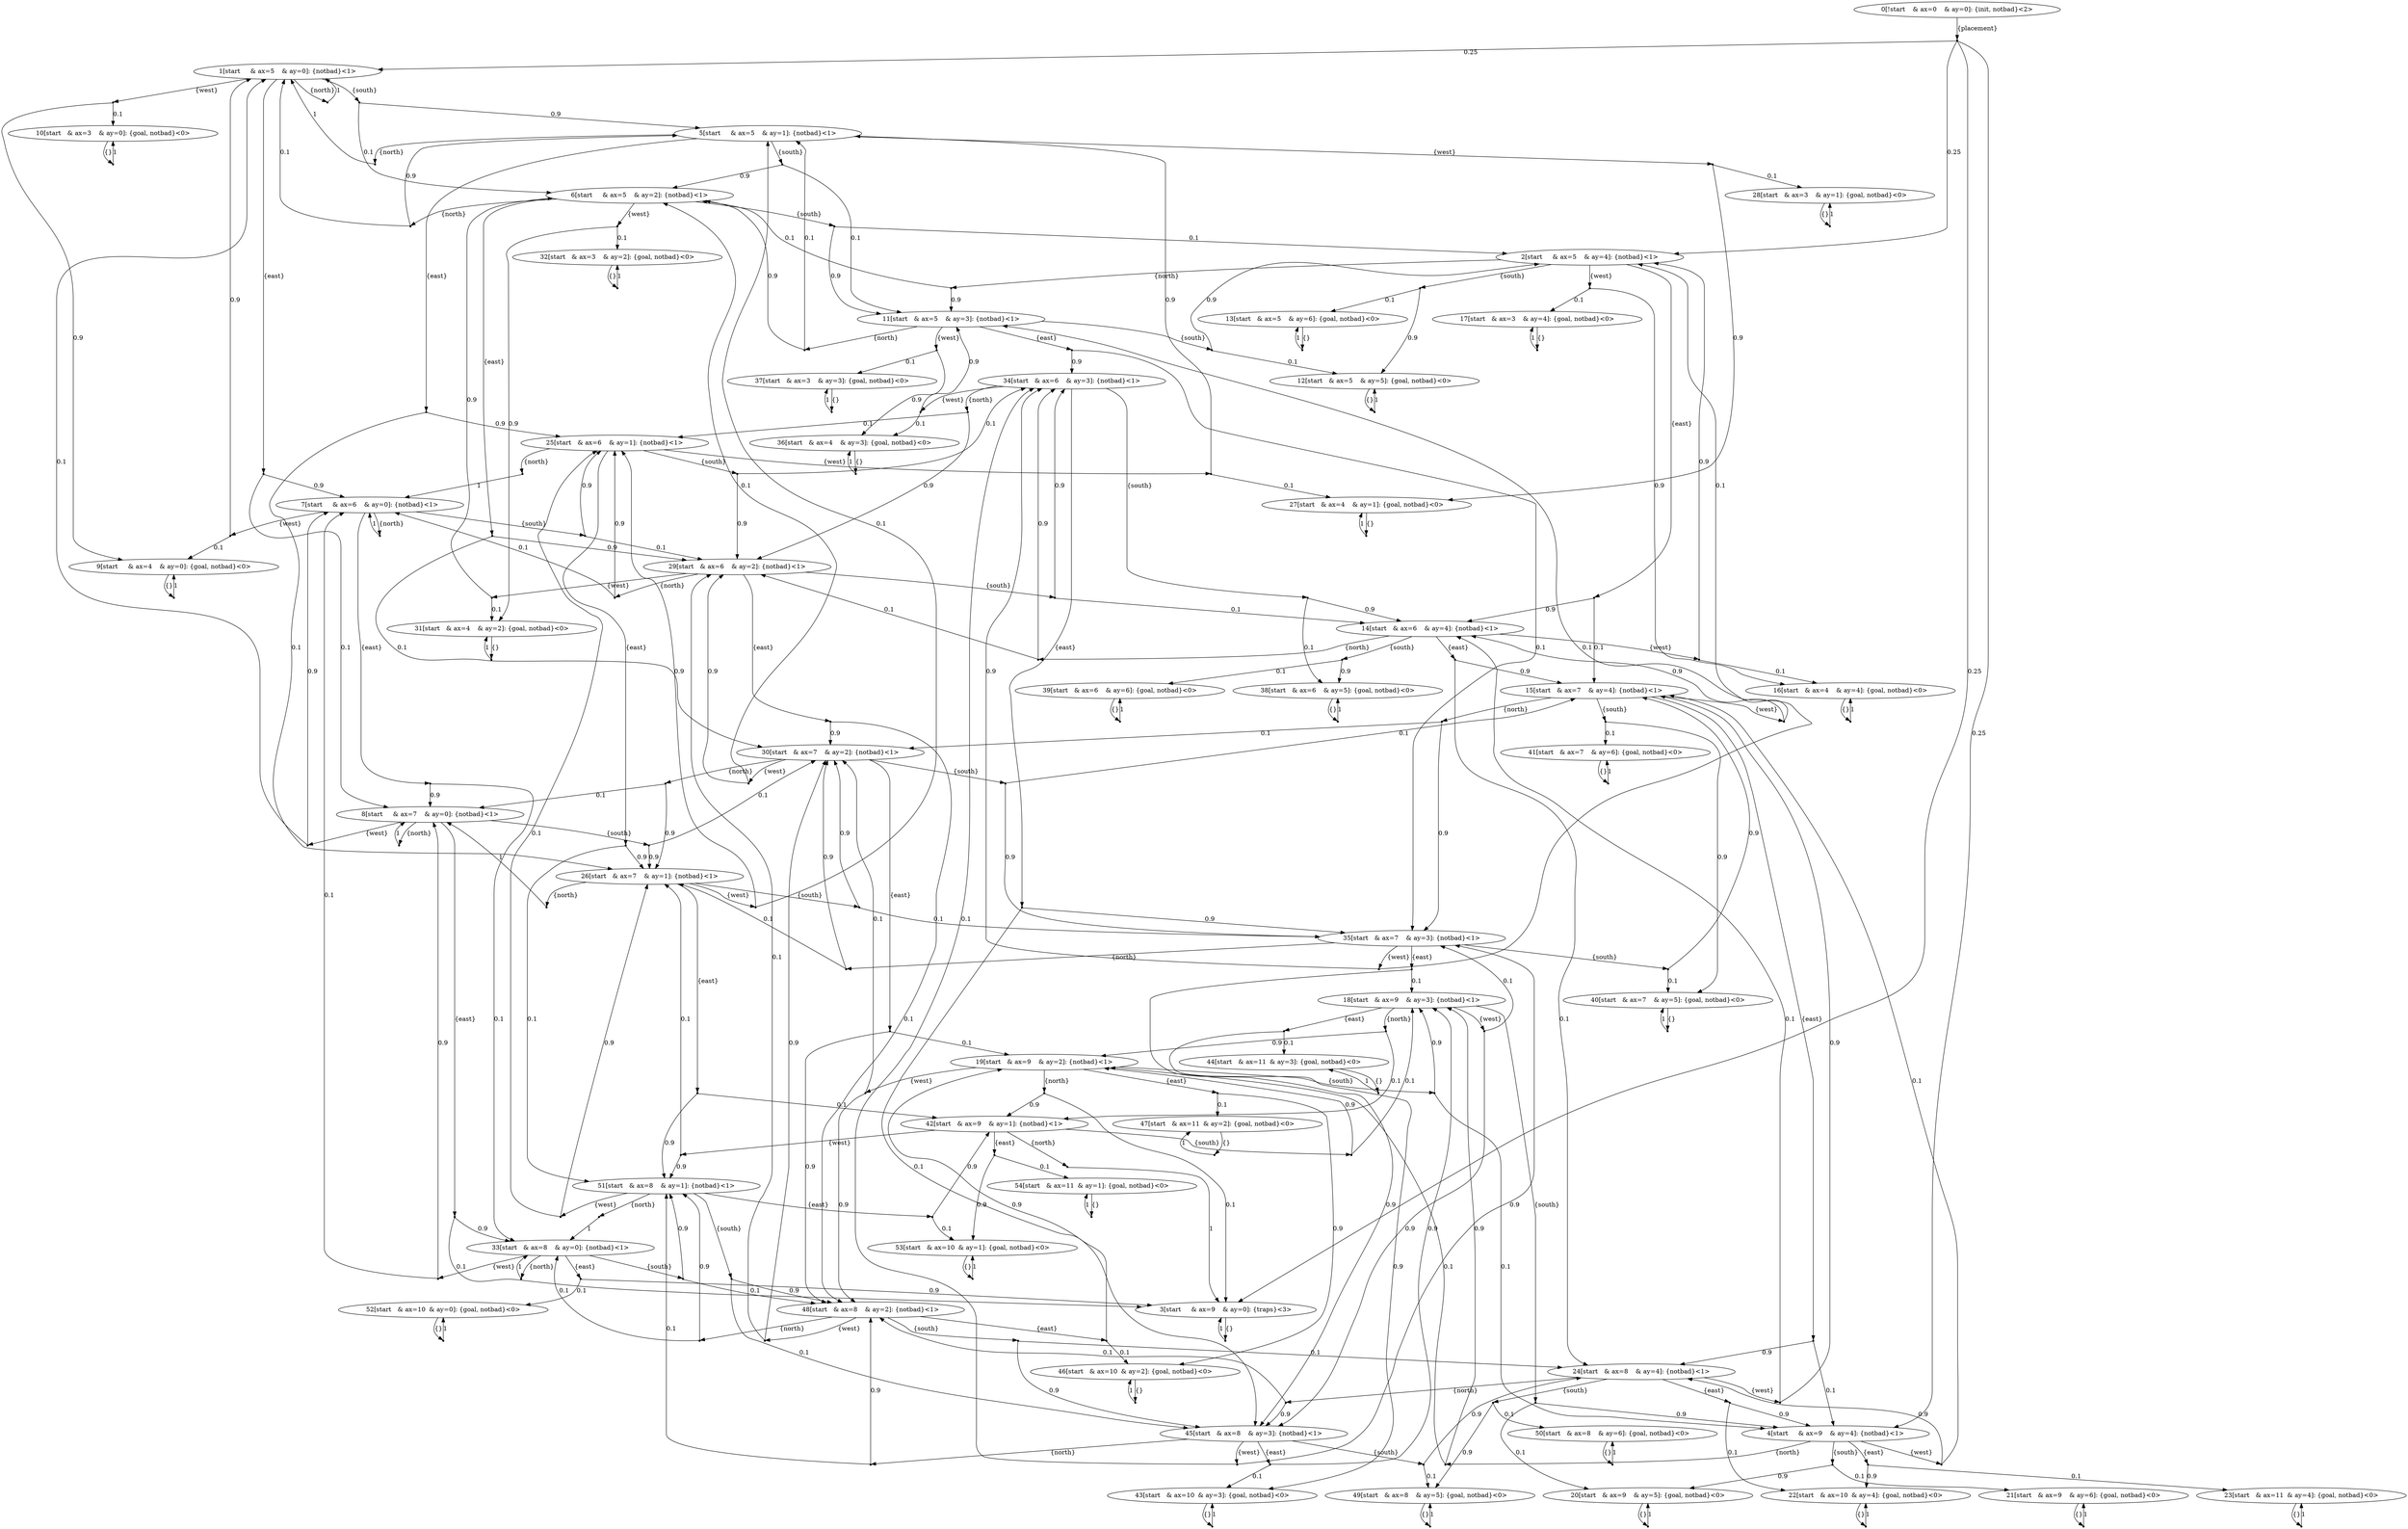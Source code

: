 digraph model {
	0 [ label = "0[!start	& ax=0	& ay=0]: {init, notbad}<2>" ];
	1 [ label = "1[start	& ax=5	& ay=0]: {notbad}<1>" ];
	2 [ label = "2[start	& ax=5	& ay=4]: {notbad}<1>" ];
	3 [ label = "3[start	& ax=9	& ay=0]: {traps}<3>" ];
	4 [ label = "4[start	& ax=9	& ay=4]: {notbad}<1>" ];
	5 [ label = "5[start	& ax=5	& ay=1]: {notbad}<1>" ];
	6 [ label = "6[start	& ax=5	& ay=2]: {notbad}<1>" ];
	7 [ label = "7[start	& ax=6	& ay=0]: {notbad}<1>" ];
	8 [ label = "8[start	& ax=7	& ay=0]: {notbad}<1>" ];
	9 [ label = "9[start	& ax=4	& ay=0]: {goal, notbad}<0>" ];
	10 [ label = "10[start	& ax=3	& ay=0]: {goal, notbad}<0>" ];
	11 [ label = "11[start	& ax=5	& ay=3]: {notbad}<1>" ];
	12 [ label = "12[start	& ax=5	& ay=5]: {goal, notbad}<0>" ];
	13 [ label = "13[start	& ax=5	& ay=6]: {goal, notbad}<0>" ];
	14 [ label = "14[start	& ax=6	& ay=4]: {notbad}<1>" ];
	15 [ label = "15[start	& ax=7	& ay=4]: {notbad}<1>" ];
	16 [ label = "16[start	& ax=4	& ay=4]: {goal, notbad}<0>" ];
	17 [ label = "17[start	& ax=3	& ay=4]: {goal, notbad}<0>" ];
	18 [ label = "18[start	& ax=9	& ay=3]: {notbad}<1>" ];
	19 [ label = "19[start	& ax=9	& ay=2]: {notbad}<1>" ];
	20 [ label = "20[start	& ax=9	& ay=5]: {goal, notbad}<0>" ];
	21 [ label = "21[start	& ax=9	& ay=6]: {goal, notbad}<0>" ];
	22 [ label = "22[start	& ax=10	& ay=4]: {goal, notbad}<0>" ];
	23 [ label = "23[start	& ax=11	& ay=4]: {goal, notbad}<0>" ];
	24 [ label = "24[start	& ax=8	& ay=4]: {notbad}<1>" ];
	25 [ label = "25[start	& ax=6	& ay=1]: {notbad}<1>" ];
	26 [ label = "26[start	& ax=7	& ay=1]: {notbad}<1>" ];
	27 [ label = "27[start	& ax=4	& ay=1]: {goal, notbad}<0>" ];
	28 [ label = "28[start	& ax=3	& ay=1]: {goal, notbad}<0>" ];
	29 [ label = "29[start	& ax=6	& ay=2]: {notbad}<1>" ];
	30 [ label = "30[start	& ax=7	& ay=2]: {notbad}<1>" ];
	31 [ label = "31[start	& ax=4	& ay=2]: {goal, notbad}<0>" ];
	32 [ label = "32[start	& ax=3	& ay=2]: {goal, notbad}<0>" ];
	33 [ label = "33[start	& ax=8	& ay=0]: {notbad}<1>" ];
	34 [ label = "34[start	& ax=6	& ay=3]: {notbad}<1>" ];
	35 [ label = "35[start	& ax=7	& ay=3]: {notbad}<1>" ];
	36 [ label = "36[start	& ax=4	& ay=3]: {goal, notbad}<0>" ];
	37 [ label = "37[start	& ax=3	& ay=3]: {goal, notbad}<0>" ];
	38 [ label = "38[start	& ax=6	& ay=5]: {goal, notbad}<0>" ];
	39 [ label = "39[start	& ax=6	& ay=6]: {goal, notbad}<0>" ];
	40 [ label = "40[start	& ax=7	& ay=5]: {goal, notbad}<0>" ];
	41 [ label = "41[start	& ax=7	& ay=6]: {goal, notbad}<0>" ];
	42 [ label = "42[start	& ax=9	& ay=1]: {notbad}<1>" ];
	43 [ label = "43[start	& ax=10	& ay=3]: {goal, notbad}<0>" ];
	44 [ label = "44[start	& ax=11	& ay=3]: {goal, notbad}<0>" ];
	45 [ label = "45[start	& ax=8	& ay=3]: {notbad}<1>" ];
	46 [ label = "46[start	& ax=10	& ay=2]: {goal, notbad}<0>" ];
	47 [ label = "47[start	& ax=11	& ay=2]: {goal, notbad}<0>" ];
	48 [ label = "48[start	& ax=8	& ay=2]: {notbad}<1>" ];
	49 [ label = "49[start	& ax=8	& ay=5]: {goal, notbad}<0>" ];
	50 [ label = "50[start	& ax=8	& ay=6]: {goal, notbad}<0>" ];
	51 [ label = "51[start	& ax=8	& ay=1]: {notbad}<1>" ];
	52 [ label = "52[start	& ax=10	& ay=0]: {goal, notbad}<0>" ];
	53 [ label = "53[start	& ax=10	& ay=1]: {goal, notbad}<0>" ];
	54 [ label = "54[start	& ax=11	& ay=1]: {goal, notbad}<0>" ];
	"0c0" [shape = "point"];
	0 -> "0c0" [ label = "{placement}"]
;
	"0c0" -> 1 [ label= "0.25" ];
	"0c0" -> 2 [ label= "0.25" ];
	"0c0" -> 3 [ label= "0.25" ];
	"0c0" -> 4 [ label= "0.25" ];
	"1c0" [shape = "point"];
	1 -> "1c0" [ label = "{north}"]
;
	"1c0" -> 1 [ label= "1" ];
	"1c1" [shape = "point"];
	1 -> "1c1" [ label = "{south}"]
;
	"1c1" -> 5 [ label= "0.9" ];
	"1c1" -> 6 [ label= "0.1" ];
	"1c2" [shape = "point"];
	1 -> "1c2" [ label = "{east}"]
;
	"1c2" -> 7 [ label= "0.9" ];
	"1c2" -> 8 [ label= "0.1" ];
	"1c3" [shape = "point"];
	1 -> "1c3" [ label = "{west}"]
;
	"1c3" -> 9 [ label= "0.9" ];
	"1c3" -> 10 [ label= "0.1" ];
	"2c0" [shape = "point"];
	2 -> "2c0" [ label = "{north}"]
;
	"2c0" -> 6 [ label= "0.1" ];
	"2c0" -> 11 [ label= "0.9" ];
	"2c1" [shape = "point"];
	2 -> "2c1" [ label = "{south}"]
;
	"2c1" -> 12 [ label= "0.9" ];
	"2c1" -> 13 [ label= "0.1" ];
	"2c2" [shape = "point"];
	2 -> "2c2" [ label = "{east}"]
;
	"2c2" -> 14 [ label= "0.9" ];
	"2c2" -> 15 [ label= "0.1" ];
	"2c3" [shape = "point"];
	2 -> "2c3" [ label = "{west}"]
;
	"2c3" -> 16 [ label= "0.9" ];
	"2c3" -> 17 [ label= "0.1" ];
	"3c0" [shape = "point"];
	3 -> "3c0" [ label = "{}"]
;
	"3c0" -> 3 [ label= "1" ];
	"4c0" [shape = "point"];
	4 -> "4c0" [ label = "{north}"]
;
	"4c0" -> 18 [ label= "0.9" ];
	"4c0" -> 19 [ label= "0.1" ];
	"4c1" [shape = "point"];
	4 -> "4c1" [ label = "{south}"]
;
	"4c1" -> 20 [ label= "0.9" ];
	"4c1" -> 21 [ label= "0.1" ];
	"4c2" [shape = "point"];
	4 -> "4c2" [ label = "{east}"]
;
	"4c2" -> 22 [ label= "0.9" ];
	"4c2" -> 23 [ label= "0.1" ];
	"4c3" [shape = "point"];
	4 -> "4c3" [ label = "{west}"]
;
	"4c3" -> 15 [ label= "0.1" ];
	"4c3" -> 24 [ label= "0.9" ];
	"5c0" [shape = "point"];
	5 -> "5c0" [ label = "{north}"]
;
	"5c0" -> 1 [ label= "1" ];
	"5c1" [shape = "point"];
	5 -> "5c1" [ label = "{south}"]
;
	"5c1" -> 6 [ label= "0.9" ];
	"5c1" -> 11 [ label= "0.1" ];
	"5c2" [shape = "point"];
	5 -> "5c2" [ label = "{east}"]
;
	"5c2" -> 25 [ label= "0.9" ];
	"5c2" -> 26 [ label= "0.1" ];
	"5c3" [shape = "point"];
	5 -> "5c3" [ label = "{west}"]
;
	"5c3" -> 27 [ label= "0.9" ];
	"5c3" -> 28 [ label= "0.1" ];
	"6c0" [shape = "point"];
	6 -> "6c0" [ label = "{north}"]
;
	"6c0" -> 1 [ label= "0.1" ];
	"6c0" -> 5 [ label= "0.9" ];
	"6c1" [shape = "point"];
	6 -> "6c1" [ label = "{south}"]
;
	"6c1" -> 2 [ label= "0.1" ];
	"6c1" -> 11 [ label= "0.9" ];
	"6c2" [shape = "point"];
	6 -> "6c2" [ label = "{east}"]
;
	"6c2" -> 29 [ label= "0.9" ];
	"6c2" -> 30 [ label= "0.1" ];
	"6c3" [shape = "point"];
	6 -> "6c3" [ label = "{west}"]
;
	"6c3" -> 31 [ label= "0.9" ];
	"6c3" -> 32 [ label= "0.1" ];
	"7c0" [shape = "point"];
	7 -> "7c0" [ label = "{north}"]
;
	"7c0" -> 7 [ label= "1" ];
	"7c1" [shape = "point"];
	7 -> "7c1" [ label = "{south}"]
;
	"7c1" -> 25 [ label= "0.9" ];
	"7c1" -> 29 [ label= "0.1" ];
	"7c2" [shape = "point"];
	7 -> "7c2" [ label = "{east}"]
;
	"7c2" -> 8 [ label= "0.9" ];
	"7c2" -> 33 [ label= "0.1" ];
	"7c3" [shape = "point"];
	7 -> "7c3" [ label = "{west}"]
;
	"7c3" -> 1 [ label= "0.9" ];
	"7c3" -> 9 [ label= "0.1" ];
	"8c0" [shape = "point"];
	8 -> "8c0" [ label = "{north}"]
;
	"8c0" -> 8 [ label= "1" ];
	"8c1" [shape = "point"];
	8 -> "8c1" [ label = "{south}"]
;
	"8c1" -> 26 [ label= "0.9" ];
	"8c1" -> 30 [ label= "0.1" ];
	"8c2" [shape = "point"];
	8 -> "8c2" [ label = "{east}"]
;
	"8c2" -> 3 [ label= "0.1" ];
	"8c2" -> 33 [ label= "0.9" ];
	"8c3" [shape = "point"];
	8 -> "8c3" [ label = "{west}"]
;
	"8c3" -> 1 [ label= "0.1" ];
	"8c3" -> 7 [ label= "0.9" ];
	"9c0" [shape = "point"];
	9 -> "9c0" [ label = "{}"]
;
	"9c0" -> 9 [ label= "1" ];
	"10c0" [shape = "point"];
	10 -> "10c0" [ label = "{}"]
;
	"10c0" -> 10 [ label= "1" ];
	"11c0" [shape = "point"];
	11 -> "11c0" [ label = "{north}"]
;
	"11c0" -> 5 [ label= "0.1" ];
	"11c0" -> 6 [ label= "0.9" ];
	"11c1" [shape = "point"];
	11 -> "11c1" [ label = "{south}"]
;
	"11c1" -> 2 [ label= "0.9" ];
	"11c1" -> 12 [ label= "0.1" ];
	"11c2" [shape = "point"];
	11 -> "11c2" [ label = "{east}"]
;
	"11c2" -> 34 [ label= "0.9" ];
	"11c2" -> 35 [ label= "0.1" ];
	"11c3" [shape = "point"];
	11 -> "11c3" [ label = "{west}"]
;
	"11c3" -> 36 [ label= "0.9" ];
	"11c3" -> 37 [ label= "0.1" ];
	"12c0" [shape = "point"];
	12 -> "12c0" [ label = "{}"]
;
	"12c0" -> 12 [ label= "1" ];
	"13c0" [shape = "point"];
	13 -> "13c0" [ label = "{}"]
;
	"13c0" -> 13 [ label= "1" ];
	"14c0" [shape = "point"];
	14 -> "14c0" [ label = "{north}"]
;
	"14c0" -> 29 [ label= "0.1" ];
	"14c0" -> 34 [ label= "0.9" ];
	"14c1" [shape = "point"];
	14 -> "14c1" [ label = "{south}"]
;
	"14c1" -> 38 [ label= "0.9" ];
	"14c1" -> 39 [ label= "0.1" ];
	"14c2" [shape = "point"];
	14 -> "14c2" [ label = "{east}"]
;
	"14c2" -> 15 [ label= "0.9" ];
	"14c2" -> 24 [ label= "0.1" ];
	"14c3" [shape = "point"];
	14 -> "14c3" [ label = "{west}"]
;
	"14c3" -> 2 [ label= "0.9" ];
	"14c3" -> 16 [ label= "0.1" ];
	"15c0" [shape = "point"];
	15 -> "15c0" [ label = "{north}"]
;
	"15c0" -> 30 [ label= "0.1" ];
	"15c0" -> 35 [ label= "0.9" ];
	"15c1" [shape = "point"];
	15 -> "15c1" [ label = "{south}"]
;
	"15c1" -> 40 [ label= "0.9" ];
	"15c1" -> 41 [ label= "0.1" ];
	"15c2" [shape = "point"];
	15 -> "15c2" [ label = "{east}"]
;
	"15c2" -> 4 [ label= "0.1" ];
	"15c2" -> 24 [ label= "0.9" ];
	"15c3" [shape = "point"];
	15 -> "15c3" [ label = "{west}"]
;
	"15c3" -> 2 [ label= "0.1" ];
	"15c3" -> 14 [ label= "0.9" ];
	"16c0" [shape = "point"];
	16 -> "16c0" [ label = "{}"]
;
	"16c0" -> 16 [ label= "1" ];
	"17c0" [shape = "point"];
	17 -> "17c0" [ label = "{}"]
;
	"17c0" -> 17 [ label= "1" ];
	"18c0" [shape = "point"];
	18 -> "18c0" [ label = "{north}"]
;
	"18c0" -> 19 [ label= "0.9" ];
	"18c0" -> 42 [ label= "0.1" ];
	"18c1" [shape = "point"];
	18 -> "18c1" [ label = "{south}"]
;
	"18c1" -> 4 [ label= "0.9" ];
	"18c1" -> 20 [ label= "0.1" ];
	"18c2" [shape = "point"];
	18 -> "18c2" [ label = "{east}"]
;
	"18c2" -> 43 [ label= "0.9" ];
	"18c2" -> 44 [ label= "0.1" ];
	"18c3" [shape = "point"];
	18 -> "18c3" [ label = "{west}"]
;
	"18c3" -> 35 [ label= "0.1" ];
	"18c3" -> 45 [ label= "0.9" ];
	"19c0" [shape = "point"];
	19 -> "19c0" [ label = "{north}"]
;
	"19c0" -> 3 [ label= "0.1" ];
	"19c0" -> 42 [ label= "0.9" ];
	"19c1" [shape = "point"];
	19 -> "19c1" [ label = "{south}"]
;
	"19c1" -> 4 [ label= "0.1" ];
	"19c1" -> 18 [ label= "0.9" ];
	"19c2" [shape = "point"];
	19 -> "19c2" [ label = "{east}"]
;
	"19c2" -> 46 [ label= "0.9" ];
	"19c2" -> 47 [ label= "0.1" ];
	"19c3" [shape = "point"];
	19 -> "19c3" [ label = "{west}"]
;
	"19c3" -> 30 [ label= "0.1" ];
	"19c3" -> 48 [ label= "0.9" ];
	"20c0" [shape = "point"];
	20 -> "20c0" [ label = "{}"]
;
	"20c0" -> 20 [ label= "1" ];
	"21c0" [shape = "point"];
	21 -> "21c0" [ label = "{}"]
;
	"21c0" -> 21 [ label= "1" ];
	"22c0" [shape = "point"];
	22 -> "22c0" [ label = "{}"]
;
	"22c0" -> 22 [ label= "1" ];
	"23c0" [shape = "point"];
	23 -> "23c0" [ label = "{}"]
;
	"23c0" -> 23 [ label= "1" ];
	"24c0" [shape = "point"];
	24 -> "24c0" [ label = "{north}"]
;
	"24c0" -> 45 [ label= "0.9" ];
	"24c0" -> 48 [ label= "0.1" ];
	"24c1" [shape = "point"];
	24 -> "24c1" [ label = "{south}"]
;
	"24c1" -> 49 [ label= "0.9" ];
	"24c1" -> 50 [ label= "0.1" ];
	"24c2" [shape = "point"];
	24 -> "24c2" [ label = "{east}"]
;
	"24c2" -> 4 [ label= "0.9" ];
	"24c2" -> 22 [ label= "0.1" ];
	"24c3" [shape = "point"];
	24 -> "24c3" [ label = "{west}"]
;
	"24c3" -> 14 [ label= "0.1" ];
	"24c3" -> 15 [ label= "0.9" ];
	"25c0" [shape = "point"];
	25 -> "25c0" [ label = "{north}"]
;
	"25c0" -> 7 [ label= "1" ];
	"25c1" [shape = "point"];
	25 -> "25c1" [ label = "{south}"]
;
	"25c1" -> 29 [ label= "0.9" ];
	"25c1" -> 34 [ label= "0.1" ];
	"25c2" [shape = "point"];
	25 -> "25c2" [ label = "{east}"]
;
	"25c2" -> 26 [ label= "0.9" ];
	"25c2" -> 51 [ label= "0.1" ];
	"25c3" [shape = "point"];
	25 -> "25c3" [ label = "{west}"]
;
	"25c3" -> 5 [ label= "0.9" ];
	"25c3" -> 27 [ label= "0.1" ];
	"26c0" [shape = "point"];
	26 -> "26c0" [ label = "{north}"]
;
	"26c0" -> 8 [ label= "1" ];
	"26c1" [shape = "point"];
	26 -> "26c1" [ label = "{south}"]
;
	"26c1" -> 30 [ label= "0.9" ];
	"26c1" -> 35 [ label= "0.1" ];
	"26c2" [shape = "point"];
	26 -> "26c2" [ label = "{east}"]
;
	"26c2" -> 42 [ label= "0.1" ];
	"26c2" -> 51 [ label= "0.9" ];
	"26c3" [shape = "point"];
	26 -> "26c3" [ label = "{west}"]
;
	"26c3" -> 5 [ label= "0.1" ];
	"26c3" -> 25 [ label= "0.9" ];
	"27c0" [shape = "point"];
	27 -> "27c0" [ label = "{}"]
;
	"27c0" -> 27 [ label= "1" ];
	"28c0" [shape = "point"];
	28 -> "28c0" [ label = "{}"]
;
	"28c0" -> 28 [ label= "1" ];
	"29c0" [shape = "point"];
	29 -> "29c0" [ label = "{north}"]
;
	"29c0" -> 7 [ label= "0.1" ];
	"29c0" -> 25 [ label= "0.9" ];
	"29c1" [shape = "point"];
	29 -> "29c1" [ label = "{south}"]
;
	"29c1" -> 14 [ label= "0.1" ];
	"29c1" -> 34 [ label= "0.9" ];
	"29c2" [shape = "point"];
	29 -> "29c2" [ label = "{east}"]
;
	"29c2" -> 30 [ label= "0.9" ];
	"29c2" -> 48 [ label= "0.1" ];
	"29c3" [shape = "point"];
	29 -> "29c3" [ label = "{west}"]
;
	"29c3" -> 6 [ label= "0.9" ];
	"29c3" -> 31 [ label= "0.1" ];
	"30c0" [shape = "point"];
	30 -> "30c0" [ label = "{north}"]
;
	"30c0" -> 8 [ label= "0.1" ];
	"30c0" -> 26 [ label= "0.9" ];
	"30c1" [shape = "point"];
	30 -> "30c1" [ label = "{south}"]
;
	"30c1" -> 15 [ label= "0.1" ];
	"30c1" -> 35 [ label= "0.9" ];
	"30c2" [shape = "point"];
	30 -> "30c2" [ label = "{east}"]
;
	"30c2" -> 19 [ label= "0.1" ];
	"30c2" -> 48 [ label= "0.9" ];
	"30c3" [shape = "point"];
	30 -> "30c3" [ label = "{west}"]
;
	"30c3" -> 6 [ label= "0.1" ];
	"30c3" -> 29 [ label= "0.9" ];
	"31c0" [shape = "point"];
	31 -> "31c0" [ label = "{}"]
;
	"31c0" -> 31 [ label= "1" ];
	"32c0" [shape = "point"];
	32 -> "32c0" [ label = "{}"]
;
	"32c0" -> 32 [ label= "1" ];
	"33c0" [shape = "point"];
	33 -> "33c0" [ label = "{north}"]
;
	"33c0" -> 33 [ label= "1" ];
	"33c1" [shape = "point"];
	33 -> "33c1" [ label = "{south}"]
;
	"33c1" -> 48 [ label= "0.1" ];
	"33c1" -> 51 [ label= "0.9" ];
	"33c2" [shape = "point"];
	33 -> "33c2" [ label = "{east}"]
;
	"33c2" -> 3 [ label= "0.9" ];
	"33c2" -> 52 [ label= "0.1" ];
	"33c3" [shape = "point"];
	33 -> "33c3" [ label = "{west}"]
;
	"33c3" -> 7 [ label= "0.1" ];
	"33c3" -> 8 [ label= "0.9" ];
	"34c0" [shape = "point"];
	34 -> "34c0" [ label = "{north}"]
;
	"34c0" -> 25 [ label= "0.1" ];
	"34c0" -> 29 [ label= "0.9" ];
	"34c1" [shape = "point"];
	34 -> "34c1" [ label = "{south}"]
;
	"34c1" -> 14 [ label= "0.9" ];
	"34c1" -> 38 [ label= "0.1" ];
	"34c2" [shape = "point"];
	34 -> "34c2" [ label = "{east}"]
;
	"34c2" -> 35 [ label= "0.9" ];
	"34c2" -> 45 [ label= "0.1" ];
	"34c3" [shape = "point"];
	34 -> "34c3" [ label = "{west}"]
;
	"34c3" -> 11 [ label= "0.9" ];
	"34c3" -> 36 [ label= "0.1" ];
	"35c0" [shape = "point"];
	35 -> "35c0" [ label = "{north}"]
;
	"35c0" -> 26 [ label= "0.1" ];
	"35c0" -> 30 [ label= "0.9" ];
	"35c1" [shape = "point"];
	35 -> "35c1" [ label = "{south}"]
;
	"35c1" -> 15 [ label= "0.9" ];
	"35c1" -> 40 [ label= "0.1" ];
	"35c2" [shape = "point"];
	35 -> "35c2" [ label = "{east}"]
;
	"35c2" -> 18 [ label= "0.1" ];
	"35c2" -> 45 [ label= "0.9" ];
	"35c3" [shape = "point"];
	35 -> "35c3" [ label = "{west}"]
;
	"35c3" -> 11 [ label= "0.1" ];
	"35c3" -> 34 [ label= "0.9" ];
	"36c0" [shape = "point"];
	36 -> "36c0" [ label = "{}"]
;
	"36c0" -> 36 [ label= "1" ];
	"37c0" [shape = "point"];
	37 -> "37c0" [ label = "{}"]
;
	"37c0" -> 37 [ label= "1" ];
	"38c0" [shape = "point"];
	38 -> "38c0" [ label = "{}"]
;
	"38c0" -> 38 [ label= "1" ];
	"39c0" [shape = "point"];
	39 -> "39c0" [ label = "{}"]
;
	"39c0" -> 39 [ label= "1" ];
	"40c0" [shape = "point"];
	40 -> "40c0" [ label = "{}"]
;
	"40c0" -> 40 [ label= "1" ];
	"41c0" [shape = "point"];
	41 -> "41c0" [ label = "{}"]
;
	"41c0" -> 41 [ label= "1" ];
	"42c0" [shape = "point"];
	42 -> "42c0" [ label = "{north}"]
;
	"42c0" -> 3 [ label= "1" ];
	"42c1" [shape = "point"];
	42 -> "42c1" [ label = "{south}"]
;
	"42c1" -> 18 [ label= "0.1" ];
	"42c1" -> 19 [ label= "0.9" ];
	"42c2" [shape = "point"];
	42 -> "42c2" [ label = "{east}"]
;
	"42c2" -> 53 [ label= "0.9" ];
	"42c2" -> 54 [ label= "0.1" ];
	"42c3" [shape = "point"];
	42 -> "42c3" [ label = "{west}"]
;
	"42c3" -> 26 [ label= "0.1" ];
	"42c3" -> 51 [ label= "0.9" ];
	"43c0" [shape = "point"];
	43 -> "43c0" [ label = "{}"]
;
	"43c0" -> 43 [ label= "1" ];
	"44c0" [shape = "point"];
	44 -> "44c0" [ label = "{}"]
;
	"44c0" -> 44 [ label= "1" ];
	"45c0" [shape = "point"];
	45 -> "45c0" [ label = "{north}"]
;
	"45c0" -> 48 [ label= "0.9" ];
	"45c0" -> 51 [ label= "0.1" ];
	"45c1" [shape = "point"];
	45 -> "45c1" [ label = "{south}"]
;
	"45c1" -> 24 [ label= "0.9" ];
	"45c1" -> 49 [ label= "0.1" ];
	"45c2" [shape = "point"];
	45 -> "45c2" [ label = "{east}"]
;
	"45c2" -> 18 [ label= "0.9" ];
	"45c2" -> 43 [ label= "0.1" ];
	"45c3" [shape = "point"];
	45 -> "45c3" [ label = "{west}"]
;
	"45c3" -> 34 [ label= "0.1" ];
	"45c3" -> 35 [ label= "0.9" ];
	"46c0" [shape = "point"];
	46 -> "46c0" [ label = "{}"]
;
	"46c0" -> 46 [ label= "1" ];
	"47c0" [shape = "point"];
	47 -> "47c0" [ label = "{}"]
;
	"47c0" -> 47 [ label= "1" ];
	"48c0" [shape = "point"];
	48 -> "48c0" [ label = "{north}"]
;
	"48c0" -> 33 [ label= "0.1" ];
	"48c0" -> 51 [ label= "0.9" ];
	"48c1" [shape = "point"];
	48 -> "48c1" [ label = "{south}"]
;
	"48c1" -> 24 [ label= "0.1" ];
	"48c1" -> 45 [ label= "0.9" ];
	"48c2" [shape = "point"];
	48 -> "48c2" [ label = "{east}"]
;
	"48c2" -> 19 [ label= "0.9" ];
	"48c2" -> 46 [ label= "0.1" ];
	"48c3" [shape = "point"];
	48 -> "48c3" [ label = "{west}"]
;
	"48c3" -> 29 [ label= "0.1" ];
	"48c3" -> 30 [ label= "0.9" ];
	"49c0" [shape = "point"];
	49 -> "49c0" [ label = "{}"]
;
	"49c0" -> 49 [ label= "1" ];
	"50c0" [shape = "point"];
	50 -> "50c0" [ label = "{}"]
;
	"50c0" -> 50 [ label= "1" ];
	"51c0" [shape = "point"];
	51 -> "51c0" [ label = "{north}"]
;
	"51c0" -> 33 [ label= "1" ];
	"51c1" [shape = "point"];
	51 -> "51c1" [ label = "{south}"]
;
	"51c1" -> 45 [ label= "0.1" ];
	"51c1" -> 48 [ label= "0.9" ];
	"51c2" [shape = "point"];
	51 -> "51c2" [ label = "{east}"]
;
	"51c2" -> 42 [ label= "0.9" ];
	"51c2" -> 53 [ label= "0.1" ];
	"51c3" [shape = "point"];
	51 -> "51c3" [ label = "{west}"]
;
	"51c3" -> 25 [ label= "0.1" ];
	"51c3" -> 26 [ label= "0.9" ];
	"52c0" [shape = "point"];
	52 -> "52c0" [ label = "{}"]
;
	"52c0" -> 52 [ label= "1" ];
	"53c0" [shape = "point"];
	53 -> "53c0" [ label = "{}"]
;
	"53c0" -> 53 [ label= "1" ];
	"54c0" [shape = "point"];
	54 -> "54c0" [ label = "{}"]
;
	"54c0" -> 54 [ label= "1" ];
}
